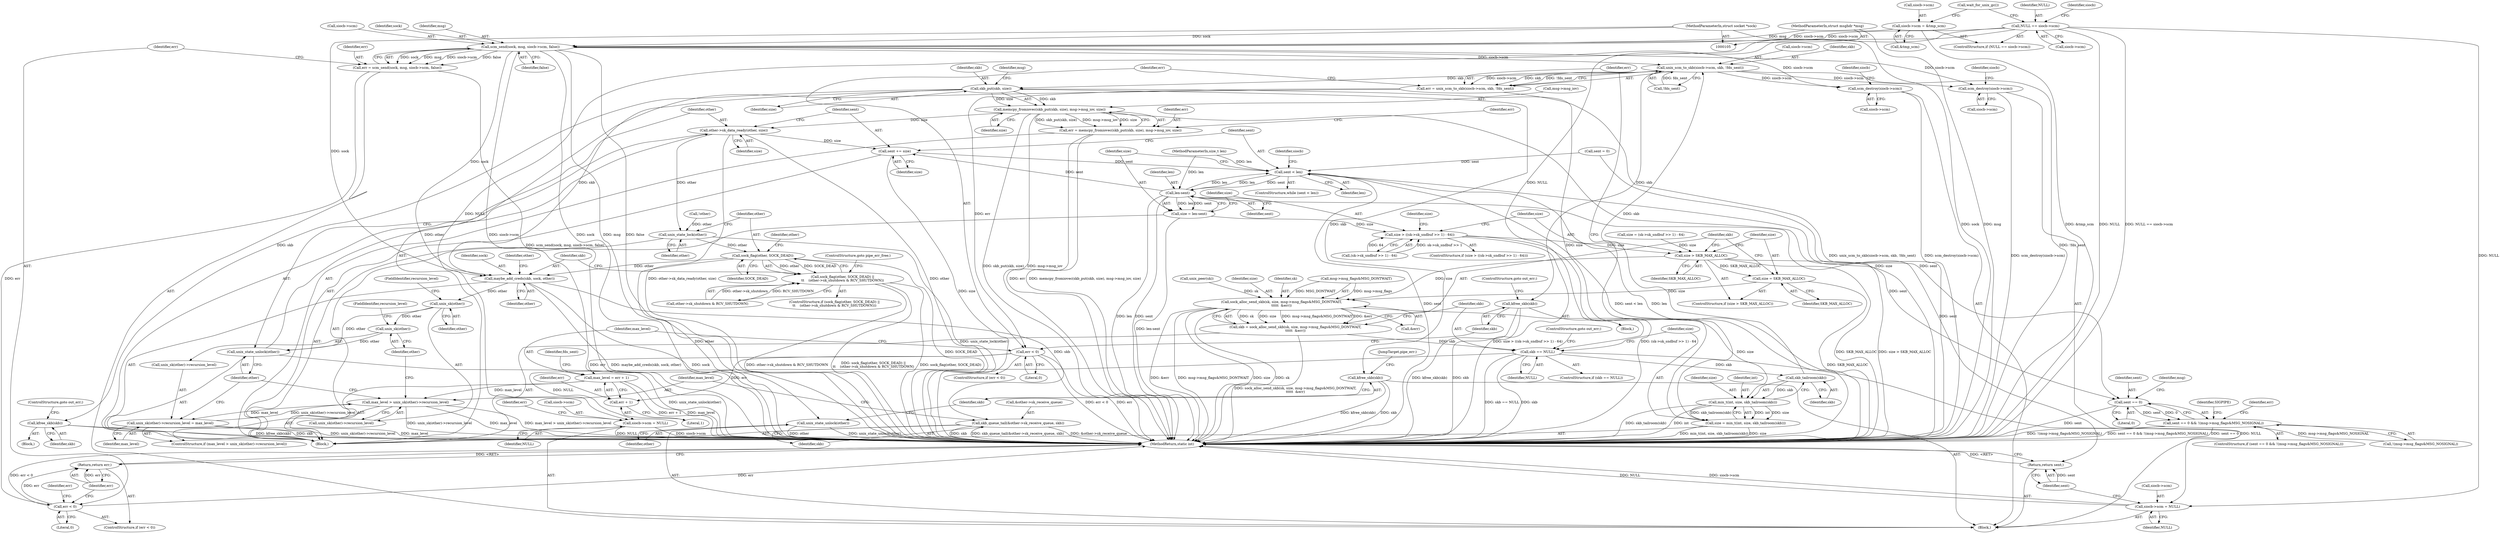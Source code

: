 digraph "0_linux_e0e3cea46d31d23dc40df0a49a7a2c04fe8edfea_1@API" {
"1000154" [label="(Call,scm_send(sock, msg, siocb->scm, false))"];
"1000107" [label="(MethodParameterIn,struct socket *sock)"];
"1000108" [label="(MethodParameterIn,struct msghdr *msg)"];
"1000140" [label="(Call,NULL == siocb->scm)"];
"1000145" [label="(Call,siocb->scm = &tmp_scm)"];
"1000152" [label="(Call,err = scm_send(sock, msg, siocb->scm, false))"];
"1000162" [label="(Call,err < 0)"];
"1000165" [label="(Return,return err;)"];
"1000279" [label="(Call,unix_scm_to_skb(siocb->scm, skb, !fds_sent))"];
"1000277" [label="(Call,err = unix_scm_to_skb(siocb->scm, skb, !fds_sent))"];
"1000287" [label="(Call,err < 0)"];
"1000294" [label="(Call,max_level = err + 1)"];
"1000342" [label="(Call,max_level > unix_sk(other)->recursion_level)"];
"1000348" [label="(Call,unix_sk(other)->recursion_level = max_level)"];
"1000296" [label="(Call,err + 1)"];
"1000291" [label="(Call,kfree_skb(skb))"];
"1000305" [label="(Call,skb_put(skb, size))"];
"1000304" [label="(Call,memcpy_fromiovec(skb_put(skb, size), msg->msg_iov, size))"];
"1000302" [label="(Call,err = memcpy_fromiovec(skb_put(skb, size), msg->msg_iov, size))"];
"1000356" [label="(Call,other->sk_data_ready(other, size))"];
"1000318" [label="(Call,unix_state_lock(other))"];
"1000322" [label="(Call,sock_flag(other, SOCK_DEAD))"];
"1000321" [label="(Call,sock_flag(other, SOCK_DEAD) ||\n\t\t    (other->sk_shutdown & RCV_SHUTDOWN))"];
"1000331" [label="(Call,maybe_add_creds(skb, sock, other))"];
"1000335" [label="(Call,skb_queue_tail(&other->sk_receive_queue, skb))"];
"1000345" [label="(Call,unix_sk(other))"];
"1000350" [label="(Call,unix_sk(other))"];
"1000354" [label="(Call,unix_state_unlock(other))"];
"1000374" [label="(Call,unix_state_unlock(other))"];
"1000359" [label="(Call,sent += size)"];
"1000218" [label="(Call,sent < len)"];
"1000224" [label="(Call,len-sent)"];
"1000222" [label="(Call,size = len-sent)"];
"1000228" [label="(Call,size > ((sk->sk_sndbuf >> 1) - 64))"];
"1000247" [label="(Call,size > SKB_MAX_ALLOC)"];
"1000250" [label="(Call,size = SKB_MAX_ALLOC)"];
"1000255" [label="(Call,sock_alloc_send_skb(sk, size, msg->msg_flags&MSG_DONTWAIT,\n\t\t\t\t\t  &err))"];
"1000253" [label="(Call,skb = sock_alloc_send_skb(sk, size, msg->msg_flags&MSG_DONTWAIT,\n\t\t\t\t\t  &err))"];
"1000266" [label="(Call,skb == NULL)"];
"1000275" [label="(Call,skb_tailroom(skb))"];
"1000272" [label="(Call,min_t(int, size, skb_tailroom(skb)))"];
"1000270" [label="(Call,size = min_t(int, size, skb_tailroom(skb)))"];
"1000366" [label="(Call,siocb->scm = NULL)"];
"1000403" [label="(Call,siocb->scm = NULL)"];
"1000381" [label="(Call,sent == 0)"];
"1000380" [label="(Call,sent == 0 && !(msg->msg_flags&MSG_NOSIGNAL))"];
"1000371" [label="(Return,return sent;)"];
"1000315" [label="(Call,kfree_skb(skb))"];
"1000376" [label="(Call,kfree_skb(skb))"];
"1000362" [label="(Call,scm_destroy(siocb->scm))"];
"1000399" [label="(Call,scm_destroy(siocb->scm))"];
"1000321" [label="(Call,sock_flag(other, SOCK_DEAD) ||\n\t\t    (other->sk_shutdown & RCV_SHUTDOWN))"];
"1000222" [label="(Call,size = len-sent)"];
"1000273" [label="(Identifier,int)"];
"1000364" [label="(Identifier,siocb)"];
"1000354" [label="(Call,unix_state_unlock(other))"];
"1000303" [label="(Identifier,err)"];
"1000266" [label="(Call,skb == NULL)"];
"1000381" [label="(Call,sent == 0)"];
"1000371" [label="(Return,return sent;)"];
"1000219" [label="(Identifier,sent)"];
"1000291" [label="(Call,kfree_skb(skb))"];
"1000347" [label="(FieldIdentifier,recursion_level)"];
"1000109" [label="(MethodParameterIn,size_t len)"];
"1000327" [label="(Identifier,other)"];
"1000302" [label="(Call,err = memcpy_fromiovec(skb_put(skb, size), msg->msg_iov, size))"];
"1000257" [label="(Identifier,size)"];
"1000110" [label="(Block,)"];
"1000341" [label="(ControlStructure,if (max_level > unix_sk(other)->recursion_level))"];
"1000300" [label="(Identifier,fds_sent)"];
"1000270" [label="(Call,size = min_t(int, size, skb_tailroom(skb)))"];
"1000309" [label="(Identifier,msg)"];
"1000166" [label="(Identifier,err)"];
"1000140" [label="(Call,NULL == siocb->scm)"];
"1000363" [label="(Call,siocb->scm)"];
"1000350" [label="(Call,unix_sk(other))"];
"1000227" [label="(ControlStructure,if (size > ((sk->sk_sndbuf >> 1) - 64)))"];
"1000287" [label="(Call,err < 0)"];
"1000290" [label="(Block,)"];
"1000271" [label="(Identifier,size)"];
"1000311" [label="(Identifier,size)"];
"1000256" [label="(Identifier,sk)"];
"1000407" [label="(Identifier,NULL)"];
"1000230" [label="(Call,(sk->sk_sndbuf >> 1) - 64)"];
"1000250" [label="(Call,size = SKB_MAX_ALLOC)"];
"1000280" [label="(Call,siocb->scm)"];
"1000352" [label="(FieldIdentifier,recursion_level)"];
"1000391" [label="(Identifier,SIGPIPE)"];
"1000356" [label="(Call,other->sk_data_ready(other, size))"];
"1000355" [label="(Identifier,other)"];
"1000304" [label="(Call,memcpy_fromiovec(skb_put(skb, size), msg->msg_iov, size))"];
"1000314" [label="(Block,)"];
"1000293" [label="(ControlStructure,goto out_err;)"];
"1000374" [label="(Call,unix_state_unlock(other))"];
"1000372" [label="(Identifier,sent)"];
"1000258" [label="(Call,msg->msg_flags&MSG_DONTWAIT)"];
"1000368" [label="(Identifier,siocb)"];
"1000375" [label="(Identifier,other)"];
"1000292" [label="(Identifier,skb)"];
"1000263" [label="(Call,&err)"];
"1000269" [label="(ControlStructure,goto out_err;)"];
"1000331" [label="(Call,maybe_add_creds(skb, sock, other))"];
"1000323" [label="(Identifier,other)"];
"1000151" [label="(Call,wait_for_unix_gc())"];
"1000377" [label="(Identifier,skb)"];
"1000255" [label="(Call,sock_alloc_send_skb(sk, size, msg->msg_flags&MSG_DONTWAIT,\n\t\t\t\t\t  &err))"];
"1000335" [label="(Call,skb_queue_tail(&other->sk_receive_queue, skb))"];
"1000404" [label="(Call,siocb->scm)"];
"1000333" [label="(Identifier,sock)"];
"1000359" [label="(Call,sent += size)"];
"1000286" [label="(ControlStructure,if (err < 0))"];
"1000320" [label="(ControlStructure,if (sock_flag(other, SOCK_DEAD) ||\n\t\t    (other->sk_shutdown & RCV_SHUTDOWN)))"];
"1000382" [label="(Identifier,sent)"];
"1000343" [label="(Identifier,max_level)"];
"1000318" [label="(Call,unix_state_lock(other))"];
"1000246" [label="(ControlStructure,if (size > SKB_MAX_ALLOC))"];
"1000380" [label="(Call,sent == 0 && !(msg->msg_flags&MSG_NOSIGNAL))"];
"1000348" [label="(Call,unix_sk(other)->recursion_level = max_level)"];
"1000289" [label="(Literal,0)"];
"1000324" [label="(Identifier,SOCK_DEAD)"];
"1000387" [label="(Identifier,msg)"];
"1000384" [label="(Call,!(msg->msg_flags&MSG_NOSIGNAL))"];
"1000316" [label="(Identifier,skb)"];
"1000223" [label="(Identifier,size)"];
"1000322" [label="(Call,sock_flag(other, SOCK_DEAD))"];
"1000249" [label="(Identifier,SKB_MAX_ALLOC)"];
"1000274" [label="(Identifier,size)"];
"1000370" [label="(Identifier,NULL)"];
"1000162" [label="(Call,err < 0)"];
"1000276" [label="(Identifier,skb)"];
"1000217" [label="(ControlStructure,while (sent < len))"];
"1000108" [label="(MethodParameterIn,struct msghdr *msg)"];
"1000204" [label="(Call,unix_peer(sk))"];
"1000294" [label="(Call,max_level = err + 1)"];
"1000165" [label="(Return,return err;)"];
"1000277" [label="(Call,err = unix_scm_to_skb(siocb->scm, skb, !fds_sent))"];
"1000308" [label="(Call,msg->msg_iov)"];
"1000164" [label="(Literal,0)"];
"1000361" [label="(Identifier,size)"];
"1000267" [label="(Identifier,skb)"];
"1000395" [label="(Identifier,err)"];
"1000366" [label="(Call,siocb->scm = NULL)"];
"1000163" [label="(Identifier,err)"];
"1000342" [label="(Call,max_level > unix_sk(other)->recursion_level)"];
"1000288" [label="(Identifier,err)"];
"1000147" [label="(Identifier,siocb)"];
"1000317" [label="(ControlStructure,goto out_err;)"];
"1000284" [label="(Call,!fds_sent)"];
"1000149" [label="(Call,&tmp_scm)"];
"1000399" [label="(Call,scm_destroy(siocb->scm))"];
"1000306" [label="(Identifier,skb)"];
"1000168" [label="(Identifier,err)"];
"1000238" [label="(Identifier,size)"];
"1000349" [label="(Call,unix_sk(other)->recursion_level)"];
"1000248" [label="(Identifier,size)"];
"1000254" [label="(Identifier,skb)"];
"1000400" [label="(Call,siocb->scm)"];
"1000353" [label="(Identifier,max_level)"];
"1000346" [label="(Identifier,other)"];
"1000272" [label="(Call,min_t(int, size, skb_tailroom(skb)))"];
"1000142" [label="(Call,siocb->scm)"];
"1000340" [label="(Identifier,skb)"];
"1000379" [label="(ControlStructure,if (sent == 0 && !(msg->msg_flags&MSG_NOSIGNAL)))"];
"1000295" [label="(Identifier,max_level)"];
"1000251" [label="(Identifier,size)"];
"1000298" [label="(Literal,1)"];
"1000226" [label="(Identifier,sent)"];
"1000360" [label="(Identifier,sent)"];
"1000330" [label="(ControlStructure,goto pipe_err_free;)"];
"1000408" [label="(Identifier,err)"];
"1000283" [label="(Identifier,skb)"];
"1000278" [label="(Identifier,err)"];
"1000161" [label="(ControlStructure,if (err < 0))"];
"1000139" [label="(ControlStructure,if (NULL == siocb->scm))"];
"1000253" [label="(Call,skb = sock_alloc_send_skb(sk, size, msg->msg_flags&MSG_DONTWAIT,\n\t\t\t\t\t  &err))"];
"1000305" [label="(Call,skb_put(skb, size))"];
"1000319" [label="(Identifier,other)"];
"1000268" [label="(Identifier,NULL)"];
"1000145" [label="(Call,siocb->scm = &tmp_scm)"];
"1000296" [label="(Call,err + 1)"];
"1000307" [label="(Identifier,size)"];
"1000357" [label="(Identifier,other)"];
"1000220" [label="(Identifier,len)"];
"1000265" [label="(ControlStructure,if (skb == NULL))"];
"1000153" [label="(Identifier,err)"];
"1000313" [label="(Identifier,err)"];
"1000383" [label="(Literal,0)"];
"1000157" [label="(Call,siocb->scm)"];
"1000358" [label="(Identifier,size)"];
"1000334" [label="(Identifier,other)"];
"1000107" [label="(MethodParameterIn,struct socket *sock)"];
"1000155" [label="(Identifier,sock)"];
"1000252" [label="(Identifier,SKB_MAX_ALLOC)"];
"1000378" [label="(JumpTarget,pipe_err:)"];
"1000367" [label="(Call,siocb->scm)"];
"1000345" [label="(Call,unix_sk(other))"];
"1000218" [label="(Call,sent < len)"];
"1000207" [label="(Call,!other)"];
"1000221" [label="(Block,)"];
"1000344" [label="(Call,unix_sk(other)->recursion_level)"];
"1000403" [label="(Call,siocb->scm = NULL)"];
"1000315" [label="(Call,kfree_skb(skb))"];
"1000229" [label="(Identifier,size)"];
"1000336" [label="(Call,&other->sk_receive_queue)"];
"1000228" [label="(Call,size > ((sk->sk_sndbuf >> 1) - 64))"];
"1000152" [label="(Call,err = scm_send(sock, msg, siocb->scm, false))"];
"1000237" [label="(Call,size = (sk->sk_sndbuf >> 1) - 64)"];
"1000225" [label="(Identifier,len)"];
"1000409" [label="(MethodReturn,static int)"];
"1000275" [label="(Call,skb_tailroom(skb))"];
"1000141" [label="(Identifier,NULL)"];
"1000405" [label="(Identifier,siocb)"];
"1000247" [label="(Call,size > SKB_MAX_ALLOC)"];
"1000362" [label="(Call,scm_destroy(siocb->scm))"];
"1000325" [label="(Call,other->sk_shutdown & RCV_SHUTDOWN)"];
"1000156" [label="(Identifier,msg)"];
"1000224" [label="(Call,len-sent)"];
"1000279" [label="(Call,unix_scm_to_skb(siocb->scm, skb, !fds_sent))"];
"1000332" [label="(Identifier,skb)"];
"1000297" [label="(Identifier,err)"];
"1000160" [label="(Identifier,false)"];
"1000130" [label="(Call,sent = 0)"];
"1000338" [label="(Identifier,other)"];
"1000146" [label="(Call,siocb->scm)"];
"1000154" [label="(Call,scm_send(sock, msg, siocb->scm, false))"];
"1000376" [label="(Call,kfree_skb(skb))"];
"1000351" [label="(Identifier,other)"];
"1000154" -> "1000152"  [label="AST: "];
"1000154" -> "1000160"  [label="CFG: "];
"1000155" -> "1000154"  [label="AST: "];
"1000156" -> "1000154"  [label="AST: "];
"1000157" -> "1000154"  [label="AST: "];
"1000160" -> "1000154"  [label="AST: "];
"1000152" -> "1000154"  [label="CFG: "];
"1000154" -> "1000409"  [label="DDG: siocb->scm"];
"1000154" -> "1000409"  [label="DDG: false"];
"1000154" -> "1000409"  [label="DDG: sock"];
"1000154" -> "1000409"  [label="DDG: msg"];
"1000154" -> "1000152"  [label="DDG: sock"];
"1000154" -> "1000152"  [label="DDG: msg"];
"1000154" -> "1000152"  [label="DDG: siocb->scm"];
"1000154" -> "1000152"  [label="DDG: false"];
"1000107" -> "1000154"  [label="DDG: sock"];
"1000108" -> "1000154"  [label="DDG: msg"];
"1000140" -> "1000154"  [label="DDG: siocb->scm"];
"1000145" -> "1000154"  [label="DDG: siocb->scm"];
"1000154" -> "1000279"  [label="DDG: siocb->scm"];
"1000154" -> "1000331"  [label="DDG: sock"];
"1000154" -> "1000362"  [label="DDG: siocb->scm"];
"1000154" -> "1000399"  [label="DDG: siocb->scm"];
"1000107" -> "1000105"  [label="AST: "];
"1000107" -> "1000409"  [label="DDG: sock"];
"1000107" -> "1000331"  [label="DDG: sock"];
"1000108" -> "1000105"  [label="AST: "];
"1000108" -> "1000409"  [label="DDG: msg"];
"1000140" -> "1000139"  [label="AST: "];
"1000140" -> "1000142"  [label="CFG: "];
"1000141" -> "1000140"  [label="AST: "];
"1000142" -> "1000140"  [label="AST: "];
"1000147" -> "1000140"  [label="CFG: "];
"1000151" -> "1000140"  [label="CFG: "];
"1000140" -> "1000409"  [label="DDG: NULL"];
"1000140" -> "1000409"  [label="DDG: NULL == siocb->scm"];
"1000140" -> "1000266"  [label="DDG: NULL"];
"1000140" -> "1000366"  [label="DDG: NULL"];
"1000140" -> "1000403"  [label="DDG: NULL"];
"1000145" -> "1000139"  [label="AST: "];
"1000145" -> "1000149"  [label="CFG: "];
"1000146" -> "1000145"  [label="AST: "];
"1000149" -> "1000145"  [label="AST: "];
"1000151" -> "1000145"  [label="CFG: "];
"1000145" -> "1000409"  [label="DDG: &tmp_scm"];
"1000152" -> "1000110"  [label="AST: "];
"1000153" -> "1000152"  [label="AST: "];
"1000163" -> "1000152"  [label="CFG: "];
"1000152" -> "1000409"  [label="DDG: scm_send(sock, msg, siocb->scm, false)"];
"1000152" -> "1000162"  [label="DDG: err"];
"1000162" -> "1000161"  [label="AST: "];
"1000162" -> "1000164"  [label="CFG: "];
"1000163" -> "1000162"  [label="AST: "];
"1000164" -> "1000162"  [label="AST: "];
"1000166" -> "1000162"  [label="CFG: "];
"1000168" -> "1000162"  [label="CFG: "];
"1000162" -> "1000409"  [label="DDG: err"];
"1000162" -> "1000409"  [label="DDG: err < 0"];
"1000162" -> "1000165"  [label="DDG: err"];
"1000165" -> "1000161"  [label="AST: "];
"1000165" -> "1000166"  [label="CFG: "];
"1000166" -> "1000165"  [label="AST: "];
"1000409" -> "1000165"  [label="CFG: "];
"1000165" -> "1000409"  [label="DDG: <RET>"];
"1000166" -> "1000165"  [label="DDG: err"];
"1000279" -> "1000277"  [label="AST: "];
"1000279" -> "1000284"  [label="CFG: "];
"1000280" -> "1000279"  [label="AST: "];
"1000283" -> "1000279"  [label="AST: "];
"1000284" -> "1000279"  [label="AST: "];
"1000277" -> "1000279"  [label="CFG: "];
"1000279" -> "1000409"  [label="DDG: !fds_sent"];
"1000279" -> "1000277"  [label="DDG: siocb->scm"];
"1000279" -> "1000277"  [label="DDG: skb"];
"1000279" -> "1000277"  [label="DDG: !fds_sent"];
"1000275" -> "1000279"  [label="DDG: skb"];
"1000284" -> "1000279"  [label="DDG: fds_sent"];
"1000279" -> "1000291"  [label="DDG: skb"];
"1000279" -> "1000305"  [label="DDG: skb"];
"1000279" -> "1000362"  [label="DDG: siocb->scm"];
"1000279" -> "1000399"  [label="DDG: siocb->scm"];
"1000277" -> "1000221"  [label="AST: "];
"1000278" -> "1000277"  [label="AST: "];
"1000288" -> "1000277"  [label="CFG: "];
"1000277" -> "1000409"  [label="DDG: unix_scm_to_skb(siocb->scm, skb, !fds_sent)"];
"1000277" -> "1000287"  [label="DDG: err"];
"1000287" -> "1000286"  [label="AST: "];
"1000287" -> "1000289"  [label="CFG: "];
"1000288" -> "1000287"  [label="AST: "];
"1000289" -> "1000287"  [label="AST: "];
"1000292" -> "1000287"  [label="CFG: "];
"1000295" -> "1000287"  [label="CFG: "];
"1000287" -> "1000409"  [label="DDG: err < 0"];
"1000287" -> "1000409"  [label="DDG: err"];
"1000287" -> "1000294"  [label="DDG: err"];
"1000287" -> "1000296"  [label="DDG: err"];
"1000294" -> "1000221"  [label="AST: "];
"1000294" -> "1000296"  [label="CFG: "];
"1000295" -> "1000294"  [label="AST: "];
"1000296" -> "1000294"  [label="AST: "];
"1000300" -> "1000294"  [label="CFG: "];
"1000294" -> "1000409"  [label="DDG: err + 1"];
"1000294" -> "1000409"  [label="DDG: max_level"];
"1000294" -> "1000342"  [label="DDG: max_level"];
"1000342" -> "1000341"  [label="AST: "];
"1000342" -> "1000344"  [label="CFG: "];
"1000343" -> "1000342"  [label="AST: "];
"1000344" -> "1000342"  [label="AST: "];
"1000351" -> "1000342"  [label="CFG: "];
"1000355" -> "1000342"  [label="CFG: "];
"1000342" -> "1000409"  [label="DDG: unix_sk(other)->recursion_level"];
"1000342" -> "1000409"  [label="DDG: max_level"];
"1000342" -> "1000409"  [label="DDG: max_level > unix_sk(other)->recursion_level"];
"1000348" -> "1000342"  [label="DDG: unix_sk(other)->recursion_level"];
"1000342" -> "1000348"  [label="DDG: max_level"];
"1000348" -> "1000341"  [label="AST: "];
"1000348" -> "1000353"  [label="CFG: "];
"1000349" -> "1000348"  [label="AST: "];
"1000353" -> "1000348"  [label="AST: "];
"1000355" -> "1000348"  [label="CFG: "];
"1000348" -> "1000409"  [label="DDG: unix_sk(other)->recursion_level"];
"1000348" -> "1000409"  [label="DDG: max_level"];
"1000296" -> "1000298"  [label="CFG: "];
"1000297" -> "1000296"  [label="AST: "];
"1000298" -> "1000296"  [label="AST: "];
"1000291" -> "1000290"  [label="AST: "];
"1000291" -> "1000292"  [label="CFG: "];
"1000292" -> "1000291"  [label="AST: "];
"1000293" -> "1000291"  [label="CFG: "];
"1000291" -> "1000409"  [label="DDG: kfree_skb(skb)"];
"1000291" -> "1000409"  [label="DDG: skb"];
"1000305" -> "1000304"  [label="AST: "];
"1000305" -> "1000307"  [label="CFG: "];
"1000306" -> "1000305"  [label="AST: "];
"1000307" -> "1000305"  [label="AST: "];
"1000309" -> "1000305"  [label="CFG: "];
"1000305" -> "1000304"  [label="DDG: skb"];
"1000305" -> "1000304"  [label="DDG: size"];
"1000270" -> "1000305"  [label="DDG: size"];
"1000305" -> "1000315"  [label="DDG: skb"];
"1000305" -> "1000331"  [label="DDG: skb"];
"1000305" -> "1000376"  [label="DDG: skb"];
"1000304" -> "1000302"  [label="AST: "];
"1000304" -> "1000311"  [label="CFG: "];
"1000308" -> "1000304"  [label="AST: "];
"1000311" -> "1000304"  [label="AST: "];
"1000302" -> "1000304"  [label="CFG: "];
"1000304" -> "1000409"  [label="DDG: size"];
"1000304" -> "1000409"  [label="DDG: skb_put(skb, size)"];
"1000304" -> "1000409"  [label="DDG: msg->msg_iov"];
"1000304" -> "1000302"  [label="DDG: skb_put(skb, size)"];
"1000304" -> "1000302"  [label="DDG: msg->msg_iov"];
"1000304" -> "1000302"  [label="DDG: size"];
"1000304" -> "1000356"  [label="DDG: size"];
"1000302" -> "1000221"  [label="AST: "];
"1000303" -> "1000302"  [label="AST: "];
"1000313" -> "1000302"  [label="CFG: "];
"1000302" -> "1000409"  [label="DDG: memcpy_fromiovec(skb_put(skb, size), msg->msg_iov, size)"];
"1000302" -> "1000409"  [label="DDG: err"];
"1000356" -> "1000221"  [label="AST: "];
"1000356" -> "1000358"  [label="CFG: "];
"1000357" -> "1000356"  [label="AST: "];
"1000358" -> "1000356"  [label="AST: "];
"1000360" -> "1000356"  [label="CFG: "];
"1000356" -> "1000409"  [label="DDG: other->sk_data_ready(other, size)"];
"1000356" -> "1000409"  [label="DDG: other"];
"1000356" -> "1000318"  [label="DDG: other"];
"1000354" -> "1000356"  [label="DDG: other"];
"1000356" -> "1000359"  [label="DDG: size"];
"1000318" -> "1000221"  [label="AST: "];
"1000318" -> "1000319"  [label="CFG: "];
"1000319" -> "1000318"  [label="AST: "];
"1000323" -> "1000318"  [label="CFG: "];
"1000318" -> "1000409"  [label="DDG: unix_state_lock(other)"];
"1000207" -> "1000318"  [label="DDG: other"];
"1000318" -> "1000322"  [label="DDG: other"];
"1000322" -> "1000321"  [label="AST: "];
"1000322" -> "1000324"  [label="CFG: "];
"1000323" -> "1000322"  [label="AST: "];
"1000324" -> "1000322"  [label="AST: "];
"1000327" -> "1000322"  [label="CFG: "];
"1000321" -> "1000322"  [label="CFG: "];
"1000322" -> "1000409"  [label="DDG: SOCK_DEAD"];
"1000322" -> "1000321"  [label="DDG: other"];
"1000322" -> "1000321"  [label="DDG: SOCK_DEAD"];
"1000322" -> "1000331"  [label="DDG: other"];
"1000322" -> "1000374"  [label="DDG: other"];
"1000321" -> "1000320"  [label="AST: "];
"1000321" -> "1000325"  [label="CFG: "];
"1000325" -> "1000321"  [label="AST: "];
"1000330" -> "1000321"  [label="CFG: "];
"1000332" -> "1000321"  [label="CFG: "];
"1000321" -> "1000409"  [label="DDG: sock_flag(other, SOCK_DEAD)"];
"1000321" -> "1000409"  [label="DDG: other->sk_shutdown & RCV_SHUTDOWN"];
"1000321" -> "1000409"  [label="DDG: sock_flag(other, SOCK_DEAD) ||\n\t\t    (other->sk_shutdown & RCV_SHUTDOWN)"];
"1000325" -> "1000321"  [label="DDG: other->sk_shutdown"];
"1000325" -> "1000321"  [label="DDG: RCV_SHUTDOWN"];
"1000331" -> "1000221"  [label="AST: "];
"1000331" -> "1000334"  [label="CFG: "];
"1000332" -> "1000331"  [label="AST: "];
"1000333" -> "1000331"  [label="AST: "];
"1000334" -> "1000331"  [label="AST: "];
"1000338" -> "1000331"  [label="CFG: "];
"1000331" -> "1000409"  [label="DDG: maybe_add_creds(skb, sock, other)"];
"1000331" -> "1000409"  [label="DDG: sock"];
"1000331" -> "1000335"  [label="DDG: skb"];
"1000331" -> "1000345"  [label="DDG: other"];
"1000335" -> "1000221"  [label="AST: "];
"1000335" -> "1000340"  [label="CFG: "];
"1000336" -> "1000335"  [label="AST: "];
"1000340" -> "1000335"  [label="AST: "];
"1000343" -> "1000335"  [label="CFG: "];
"1000335" -> "1000409"  [label="DDG: &other->sk_receive_queue"];
"1000335" -> "1000409"  [label="DDG: skb"];
"1000335" -> "1000409"  [label="DDG: skb_queue_tail(&other->sk_receive_queue, skb)"];
"1000345" -> "1000344"  [label="AST: "];
"1000345" -> "1000346"  [label="CFG: "];
"1000346" -> "1000345"  [label="AST: "];
"1000347" -> "1000345"  [label="CFG: "];
"1000345" -> "1000350"  [label="DDG: other"];
"1000345" -> "1000354"  [label="DDG: other"];
"1000350" -> "1000349"  [label="AST: "];
"1000350" -> "1000351"  [label="CFG: "];
"1000351" -> "1000350"  [label="AST: "];
"1000352" -> "1000350"  [label="CFG: "];
"1000350" -> "1000354"  [label="DDG: other"];
"1000354" -> "1000221"  [label="AST: "];
"1000354" -> "1000355"  [label="CFG: "];
"1000355" -> "1000354"  [label="AST: "];
"1000357" -> "1000354"  [label="CFG: "];
"1000354" -> "1000409"  [label="DDG: unix_state_unlock(other)"];
"1000374" -> "1000110"  [label="AST: "];
"1000374" -> "1000375"  [label="CFG: "];
"1000375" -> "1000374"  [label="AST: "];
"1000377" -> "1000374"  [label="CFG: "];
"1000374" -> "1000409"  [label="DDG: other"];
"1000374" -> "1000409"  [label="DDG: unix_state_unlock(other)"];
"1000359" -> "1000221"  [label="AST: "];
"1000359" -> "1000361"  [label="CFG: "];
"1000360" -> "1000359"  [label="AST: "];
"1000361" -> "1000359"  [label="AST: "];
"1000219" -> "1000359"  [label="CFG: "];
"1000359" -> "1000409"  [label="DDG: size"];
"1000359" -> "1000218"  [label="DDG: sent"];
"1000224" -> "1000359"  [label="DDG: sent"];
"1000218" -> "1000217"  [label="AST: "];
"1000218" -> "1000220"  [label="CFG: "];
"1000219" -> "1000218"  [label="AST: "];
"1000220" -> "1000218"  [label="AST: "];
"1000223" -> "1000218"  [label="CFG: "];
"1000364" -> "1000218"  [label="CFG: "];
"1000218" -> "1000409"  [label="DDG: sent"];
"1000218" -> "1000409"  [label="DDG: sent < len"];
"1000218" -> "1000409"  [label="DDG: len"];
"1000130" -> "1000218"  [label="DDG: sent"];
"1000224" -> "1000218"  [label="DDG: len"];
"1000109" -> "1000218"  [label="DDG: len"];
"1000218" -> "1000224"  [label="DDG: len"];
"1000218" -> "1000224"  [label="DDG: sent"];
"1000218" -> "1000371"  [label="DDG: sent"];
"1000224" -> "1000222"  [label="AST: "];
"1000224" -> "1000226"  [label="CFG: "];
"1000225" -> "1000224"  [label="AST: "];
"1000226" -> "1000224"  [label="AST: "];
"1000222" -> "1000224"  [label="CFG: "];
"1000224" -> "1000409"  [label="DDG: len"];
"1000224" -> "1000409"  [label="DDG: sent"];
"1000224" -> "1000222"  [label="DDG: len"];
"1000224" -> "1000222"  [label="DDG: sent"];
"1000109" -> "1000224"  [label="DDG: len"];
"1000224" -> "1000381"  [label="DDG: sent"];
"1000222" -> "1000221"  [label="AST: "];
"1000223" -> "1000222"  [label="AST: "];
"1000229" -> "1000222"  [label="CFG: "];
"1000222" -> "1000409"  [label="DDG: len-sent"];
"1000222" -> "1000228"  [label="DDG: size"];
"1000228" -> "1000227"  [label="AST: "];
"1000228" -> "1000230"  [label="CFG: "];
"1000229" -> "1000228"  [label="AST: "];
"1000230" -> "1000228"  [label="AST: "];
"1000238" -> "1000228"  [label="CFG: "];
"1000248" -> "1000228"  [label="CFG: "];
"1000228" -> "1000409"  [label="DDG: size > ((sk->sk_sndbuf >> 1) - 64)"];
"1000228" -> "1000409"  [label="DDG: (sk->sk_sndbuf >> 1) - 64"];
"1000230" -> "1000228"  [label="DDG: sk->sk_sndbuf >> 1"];
"1000230" -> "1000228"  [label="DDG: 64"];
"1000228" -> "1000247"  [label="DDG: size"];
"1000247" -> "1000246"  [label="AST: "];
"1000247" -> "1000249"  [label="CFG: "];
"1000248" -> "1000247"  [label="AST: "];
"1000249" -> "1000247"  [label="AST: "];
"1000251" -> "1000247"  [label="CFG: "];
"1000254" -> "1000247"  [label="CFG: "];
"1000247" -> "1000409"  [label="DDG: size > SKB_MAX_ALLOC"];
"1000247" -> "1000409"  [label="DDG: SKB_MAX_ALLOC"];
"1000237" -> "1000247"  [label="DDG: size"];
"1000247" -> "1000250"  [label="DDG: SKB_MAX_ALLOC"];
"1000247" -> "1000255"  [label="DDG: size"];
"1000250" -> "1000246"  [label="AST: "];
"1000250" -> "1000252"  [label="CFG: "];
"1000251" -> "1000250"  [label="AST: "];
"1000252" -> "1000250"  [label="AST: "];
"1000254" -> "1000250"  [label="CFG: "];
"1000250" -> "1000409"  [label="DDG: SKB_MAX_ALLOC"];
"1000250" -> "1000255"  [label="DDG: size"];
"1000255" -> "1000253"  [label="AST: "];
"1000255" -> "1000263"  [label="CFG: "];
"1000256" -> "1000255"  [label="AST: "];
"1000257" -> "1000255"  [label="AST: "];
"1000258" -> "1000255"  [label="AST: "];
"1000263" -> "1000255"  [label="AST: "];
"1000253" -> "1000255"  [label="CFG: "];
"1000255" -> "1000409"  [label="DDG: &err"];
"1000255" -> "1000409"  [label="DDG: msg->msg_flags&MSG_DONTWAIT"];
"1000255" -> "1000409"  [label="DDG: size"];
"1000255" -> "1000409"  [label="DDG: sk"];
"1000255" -> "1000253"  [label="DDG: sk"];
"1000255" -> "1000253"  [label="DDG: size"];
"1000255" -> "1000253"  [label="DDG: msg->msg_flags&MSG_DONTWAIT"];
"1000255" -> "1000253"  [label="DDG: &err"];
"1000204" -> "1000255"  [label="DDG: sk"];
"1000258" -> "1000255"  [label="DDG: msg->msg_flags"];
"1000258" -> "1000255"  [label="DDG: MSG_DONTWAIT"];
"1000255" -> "1000272"  [label="DDG: size"];
"1000253" -> "1000221"  [label="AST: "];
"1000254" -> "1000253"  [label="AST: "];
"1000267" -> "1000253"  [label="CFG: "];
"1000253" -> "1000409"  [label="DDG: sock_alloc_send_skb(sk, size, msg->msg_flags&MSG_DONTWAIT,\n\t\t\t\t\t  &err)"];
"1000253" -> "1000266"  [label="DDG: skb"];
"1000266" -> "1000265"  [label="AST: "];
"1000266" -> "1000268"  [label="CFG: "];
"1000267" -> "1000266"  [label="AST: "];
"1000268" -> "1000266"  [label="AST: "];
"1000269" -> "1000266"  [label="CFG: "];
"1000271" -> "1000266"  [label="CFG: "];
"1000266" -> "1000409"  [label="DDG: skb"];
"1000266" -> "1000409"  [label="DDG: skb == NULL"];
"1000266" -> "1000275"  [label="DDG: skb"];
"1000266" -> "1000366"  [label="DDG: NULL"];
"1000266" -> "1000403"  [label="DDG: NULL"];
"1000275" -> "1000272"  [label="AST: "];
"1000275" -> "1000276"  [label="CFG: "];
"1000276" -> "1000275"  [label="AST: "];
"1000272" -> "1000275"  [label="CFG: "];
"1000275" -> "1000272"  [label="DDG: skb"];
"1000272" -> "1000270"  [label="AST: "];
"1000273" -> "1000272"  [label="AST: "];
"1000274" -> "1000272"  [label="AST: "];
"1000270" -> "1000272"  [label="CFG: "];
"1000272" -> "1000409"  [label="DDG: skb_tailroom(skb)"];
"1000272" -> "1000409"  [label="DDG: int"];
"1000272" -> "1000270"  [label="DDG: int"];
"1000272" -> "1000270"  [label="DDG: size"];
"1000272" -> "1000270"  [label="DDG: skb_tailroom(skb)"];
"1000270" -> "1000221"  [label="AST: "];
"1000271" -> "1000270"  [label="AST: "];
"1000278" -> "1000270"  [label="CFG: "];
"1000270" -> "1000409"  [label="DDG: min_t(int, size, skb_tailroom(skb))"];
"1000270" -> "1000409"  [label="DDG: size"];
"1000366" -> "1000110"  [label="AST: "];
"1000366" -> "1000370"  [label="CFG: "];
"1000367" -> "1000366"  [label="AST: "];
"1000370" -> "1000366"  [label="AST: "];
"1000372" -> "1000366"  [label="CFG: "];
"1000366" -> "1000409"  [label="DDG: NULL"];
"1000366" -> "1000409"  [label="DDG: siocb->scm"];
"1000403" -> "1000110"  [label="AST: "];
"1000403" -> "1000407"  [label="CFG: "];
"1000404" -> "1000403"  [label="AST: "];
"1000407" -> "1000403"  [label="AST: "];
"1000408" -> "1000403"  [label="CFG: "];
"1000403" -> "1000409"  [label="DDG: siocb->scm"];
"1000403" -> "1000409"  [label="DDG: NULL"];
"1000381" -> "1000380"  [label="AST: "];
"1000381" -> "1000383"  [label="CFG: "];
"1000382" -> "1000381"  [label="AST: "];
"1000383" -> "1000381"  [label="AST: "];
"1000387" -> "1000381"  [label="CFG: "];
"1000380" -> "1000381"  [label="CFG: "];
"1000381" -> "1000409"  [label="DDG: sent"];
"1000381" -> "1000380"  [label="DDG: sent"];
"1000381" -> "1000380"  [label="DDG: 0"];
"1000130" -> "1000381"  [label="DDG: sent"];
"1000380" -> "1000379"  [label="AST: "];
"1000380" -> "1000384"  [label="CFG: "];
"1000384" -> "1000380"  [label="AST: "];
"1000391" -> "1000380"  [label="CFG: "];
"1000395" -> "1000380"  [label="CFG: "];
"1000380" -> "1000409"  [label="DDG: !(msg->msg_flags&MSG_NOSIGNAL)"];
"1000380" -> "1000409"  [label="DDG: sent == 0 && !(msg->msg_flags&MSG_NOSIGNAL)"];
"1000380" -> "1000409"  [label="DDG: sent == 0"];
"1000384" -> "1000380"  [label="DDG: msg->msg_flags&MSG_NOSIGNAL"];
"1000371" -> "1000110"  [label="AST: "];
"1000371" -> "1000372"  [label="CFG: "];
"1000372" -> "1000371"  [label="AST: "];
"1000409" -> "1000371"  [label="CFG: "];
"1000371" -> "1000409"  [label="DDG: <RET>"];
"1000372" -> "1000371"  [label="DDG: sent"];
"1000315" -> "1000314"  [label="AST: "];
"1000315" -> "1000316"  [label="CFG: "];
"1000316" -> "1000315"  [label="AST: "];
"1000317" -> "1000315"  [label="CFG: "];
"1000315" -> "1000409"  [label="DDG: kfree_skb(skb)"];
"1000315" -> "1000409"  [label="DDG: skb"];
"1000376" -> "1000110"  [label="AST: "];
"1000376" -> "1000377"  [label="CFG: "];
"1000377" -> "1000376"  [label="AST: "];
"1000378" -> "1000376"  [label="CFG: "];
"1000376" -> "1000409"  [label="DDG: kfree_skb(skb)"];
"1000376" -> "1000409"  [label="DDG: skb"];
"1000362" -> "1000110"  [label="AST: "];
"1000362" -> "1000363"  [label="CFG: "];
"1000363" -> "1000362"  [label="AST: "];
"1000368" -> "1000362"  [label="CFG: "];
"1000362" -> "1000409"  [label="DDG: scm_destroy(siocb->scm)"];
"1000399" -> "1000110"  [label="AST: "];
"1000399" -> "1000400"  [label="CFG: "];
"1000400" -> "1000399"  [label="AST: "];
"1000405" -> "1000399"  [label="CFG: "];
"1000399" -> "1000409"  [label="DDG: scm_destroy(siocb->scm)"];
}
